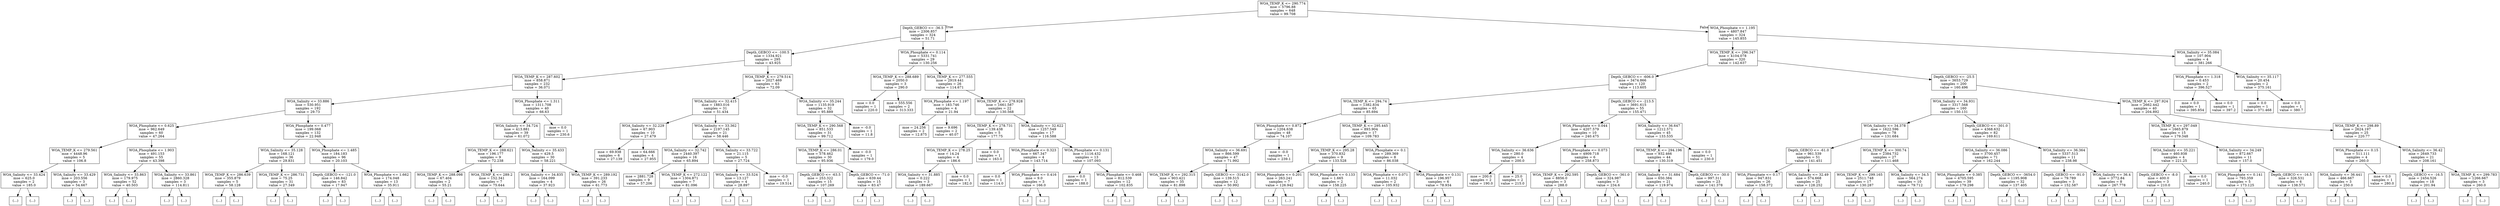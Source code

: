digraph Tree {
node [shape=box] ;
0 [label="WOA_TEMP_K <= 290.774\nmse = 5796.88\nsamples = 648\nvalue = 99.708"] ;
1 [label="Depth_GEBCO <= -36.5\nmse = 2306.857\nsamples = 324\nvalue = 51.71"] ;
0 -> 1 [labeldistance=2.5, labelangle=45, headlabel="True"] ;
2 [label="Depth_GEBCO <= -100.5\nmse = 1334.921\nsamples = 295\nvalue = 43.925"] ;
1 -> 2 ;
3 [label="WOA_TEMP_K <= 287.602\nmse = 858.871\nsamples = 232\nvalue = 36.071"] ;
2 -> 3 ;
4 [label="WOA_Salinity <= 33.886\nmse = 530.951\nsamples = 192\nvalue = 29.73"] ;
3 -> 4 ;
5 [label="WOA_Phosphate <= 0.625\nmse = 962.649\nsamples = 60\nvalue = 47.264"] ;
4 -> 5 ;
6 [label="WOA_TEMP_K <= 279.561\nmse = 4448.96\nsamples = 5\nvalue = 106.8"] ;
5 -> 6 ;
7 [label="WOA_Salinity <= 33.424\nmse = 625.0\nsamples = 2\nvalue = 185.0"] ;
6 -> 7 ;
8 [label="(...)"] ;
7 -> 8 ;
9 [label="(...)"] ;
7 -> 9 ;
10 [label="WOA_Salinity <= 33.429\nmse = 203.556\nsamples = 3\nvalue = 54.667"] ;
6 -> 10 ;
11 [label="(...)"] ;
10 -> 11 ;
12 [label="(...)"] ;
10 -> 12 ;
15 [label="WOA_Phosphate <= 1.903\nmse = 491.153\nsamples = 55\nvalue = 43.398"] ;
5 -> 15 ;
16 [label="WOA_Salinity <= 33.863\nmse = 179.975\nsamples = 52\nvalue = 40.503"] ;
15 -> 16 ;
17 [label="(...)"] ;
16 -> 17 ;
100 [label="(...)"] ;
16 -> 100 ;
107 [label="WOA_Salinity <= 33.861\nmse = 2860.328\nsamples = 3\nvalue = 114.811"] ;
15 -> 107 ;
108 [label="(...)"] ;
107 -> 108 ;
109 [label="(...)"] ;
107 -> 109 ;
112 [label="WOA_Phosphate <= 0.477\nmse = 199.068\nsamples = 132\nvalue = 22.948"] ;
4 -> 112 ;
113 [label="WOA_Salinity <= 35.128\nmse = 168.121\nsamples = 36\nvalue = 29.831"] ;
112 -> 113 ;
114 [label="WOA_TEMP_K <= 286.639\nmse = 355.879\nsamples = 5\nvalue = 58.128"] ;
113 -> 114 ;
115 [label="(...)"] ;
114 -> 115 ;
120 [label="(...)"] ;
114 -> 120 ;
123 [label="WOA_TEMP_K <= 286.731\nmse = 75.25\nsamples = 31\nvalue = 27.349"] ;
113 -> 123 ;
124 [label="(...)"] ;
123 -> 124 ;
149 [label="(...)"] ;
123 -> 149 ;
156 [label="WOA_Phosphate <= 1.485\nmse = 184.183\nsamples = 96\nvalue = 20.103"] ;
112 -> 156 ;
157 [label="Depth_GEBCO <= -121.0\nmse = 146.842\nsamples = 83\nvalue = 17.947"] ;
156 -> 157 ;
158 [label="(...)"] ;
157 -> 158 ;
261 [label="(...)"] ;
157 -> 261 ;
264 [label="WOA_Phosphate <= 1.662\nmse = 174.048\nsamples = 13\nvalue = 35.911"] ;
156 -> 264 ;
265 [label="(...)"] ;
264 -> 265 ;
274 [label="(...)"] ;
264 -> 274 ;
289 [label="WOA_Phosphate <= 1.311\nmse = 1311.708\nsamples = 40\nvalue = 66.63"] ;
3 -> 289 ;
290 [label="WOA_Salinity <= 34.724\nmse = 413.881\nsamples = 39\nvalue = 61.072"] ;
289 -> 290 ;
291 [label="WOA_TEMP_K <= 288.621\nmse = 196.177\nsamples = 9\nvalue = 72.238"] ;
290 -> 291 ;
292 [label="WOA_TEMP_K <= 288.098\nmse = 67.404\nsamples = 2\nvalue = 55.21"] ;
291 -> 292 ;
293 [label="(...)"] ;
292 -> 293 ;
294 [label="(...)"] ;
292 -> 294 ;
295 [label="WOA_TEMP_K <= 289.2\nmse = 152.341\nsamples = 7\nvalue = 75.644"] ;
291 -> 295 ;
296 [label="(...)"] ;
295 -> 296 ;
299 [label="(...)"] ;
295 -> 299 ;
304 [label="WOA_Salinity <= 35.433\nmse = 429.5\nsamples = 30\nvalue = 58.221"] ;
290 -> 304 ;
305 [label="WOA_Salinity <= 34.835\nmse = 164.099\nsamples = 4\nvalue = 37.923"] ;
304 -> 305 ;
306 [label="(...)"] ;
305 -> 306 ;
307 [label="(...)"] ;
305 -> 307 ;
312 [label="WOA_TEMP_K <= 289.192\nmse = 391.233\nsamples = 26\nvalue = 61.773"] ;
304 -> 312 ;
313 [label="(...)"] ;
312 -> 313 ;
328 [label="(...)"] ;
312 -> 328 ;
357 [label="mse = 0.0\nsamples = 1\nvalue = 230.6"] ;
289 -> 357 ;
358 [label="WOA_TEMP_K <= 279.514\nmse = 2027.469\nsamples = 63\nvalue = 72.09"] ;
2 -> 358 ;
359 [label="WOA_Salinity <= 32.415\nmse = 1883.016\nsamples = 31\nvalue = 51.434"] ;
358 -> 359 ;
360 [label="WOA_Salinity <= 32.229\nmse = 67.903\nsamples = 10\nvalue = 27.479"] ;
359 -> 360 ;
361 [label="mse = 69.938\nsamples = 6\nvalue = 27.139"] ;
360 -> 361 ;
362 [label="mse = 64.666\nsamples = 4\nvalue = 27.955"] ;
360 -> 362 ;
363 [label="WOA_Salinity <= 33.362\nmse = 2197.145\nsamples = 21\nvalue = 58.446"] ;
359 -> 363 ;
364 [label="WOA_Salinity <= 32.742\nmse = 2440.397\nsamples = 16\nvalue = 65.894"] ;
363 -> 364 ;
365 [label="mse = 2881.728\nsamples = 9\nvalue = 57.206"] ;
364 -> 365 ;
366 [label="WOA_TEMP_K <= 272.122\nmse = 1304.871\nsamples = 7\nvalue = 81.096"] ;
364 -> 366 ;
367 [label="(...)"] ;
366 -> 367 ;
370 [label="(...)"] ;
366 -> 370 ;
371 [label="WOA_Salinity <= 33.722\nmse = 21.115\nsamples = 5\nvalue = 27.724"] ;
363 -> 371 ;
372 [label="WOA_Salinity <= 33.524\nmse = 13.127\nsamples = 4\nvalue = 28.897"] ;
371 -> 372 ;
373 [label="(...)"] ;
372 -> 373 ;
374 [label="(...)"] ;
372 -> 374 ;
377 [label="mse = -0.0\nsamples = 1\nvalue = 19.514"] ;
371 -> 377 ;
378 [label="WOA_Salinity <= 35.244\nmse = 1135.919\nsamples = 32\nvalue = 95.889"] ;
358 -> 378 ;
379 [label="WOA_TEMP_K <= 290.568\nmse = 851.533\nsamples = 31\nvalue = 99.712"] ;
378 -> 379 ;
380 [label="WOA_TEMP_K <= 286.01\nmse = 578.462\nsamples = 30\nvalue = 95.936"] ;
379 -> 380 ;
381 [label="Depth_GEBCO <= -63.5\nmse = 253.322\nsamples = 15\nvalue = 107.269"] ;
380 -> 381 ;
382 [label="(...)"] ;
381 -> 382 ;
391 [label="(...)"] ;
381 -> 391 ;
404 [label="Depth_GEBCO <= -71.0\nmse = 639.44\nsamples = 15\nvalue = 83.47"] ;
380 -> 404 ;
405 [label="(...)"] ;
404 -> 405 ;
406 [label="(...)"] ;
404 -> 406 ;
431 [label="mse = -0.0\nsamples = 1\nvalue = 179.0"] ;
379 -> 431 ;
432 [label="mse = -0.0\nsamples = 1\nvalue = 11.8"] ;
378 -> 432 ;
433 [label="WOA_Phosphate <= 0.114\nmse = 5331.741\nsamples = 29\nvalue = 130.256"] ;
1 -> 433 ;
434 [label="WOA_TEMP_K <= 288.689\nmse = 2050.0\nsamples = 3\nvalue = 290.0"] ;
433 -> 434 ;
435 [label="mse = 0.0\nsamples = 1\nvalue = 220.0"] ;
434 -> 435 ;
436 [label="mse = 555.556\nsamples = 2\nvalue = 313.333"] ;
434 -> 436 ;
437 [label="WOA_TEMP_K <= 277.555\nmse = 2919.441\nsamples = 26\nvalue = 114.671"] ;
433 -> 437 ;
438 [label="WOA_Phosphate <= 1.197\nmse = 183.746\nsamples = 4\nvalue = 21.94"] ;
437 -> 438 ;
439 [label="mse = 24.256\nsamples = 2\nvalue = 12.875"] ;
438 -> 439 ;
440 [label="mse = 9.696\nsamples = 2\nvalue = 40.07"] ;
438 -> 440 ;
441 [label="WOA_TEMP_K <= 278.928\nmse = 1661.587\nsamples = 22\nvalue = 130.568"] ;
437 -> 441 ;
442 [label="WOA_TEMP_K <= 278.731\nmse = 139.438\nsamples = 5\nvalue = 177.75"] ;
441 -> 442 ;
443 [label="WOA_TEMP_K <= 278.25\nmse = 14.24\nsamples = 4\nvalue = 186.6"] ;
442 -> 443 ;
444 [label="WOA_Salinity <= 31.885\nmse = 0.222\nsamples = 3\nvalue = 189.667"] ;
443 -> 444 ;
445 [label="(...)"] ;
444 -> 445 ;
446 [label="(...)"] ;
444 -> 446 ;
447 [label="mse = 0.0\nsamples = 1\nvalue = 182.0"] ;
443 -> 447 ;
448 [label="mse = 0.0\nsamples = 1\nvalue = 163.0"] ;
442 -> 448 ;
449 [label="WOA_Salinity <= 32.622\nmse = 1257.549\nsamples = 17\nvalue = 116.588"] ;
441 -> 449 ;
450 [label="WOA_Phosphate <= 0.323\nmse = 667.347\nsamples = 4\nvalue = 143.714"] ;
449 -> 450 ;
451 [label="mse = 0.0\nsamples = 1\nvalue = 114.0"] ;
450 -> 451 ;
452 [label="WOA_Phosphate <= 0.416\nmse = 9.0\nsamples = 3\nvalue = 166.0"] ;
450 -> 452 ;
453 [label="(...)"] ;
452 -> 453 ;
454 [label="(...)"] ;
452 -> 454 ;
455 [label="WOA_Phosphate <= 0.131\nmse = 1116.432\nsamples = 13\nvalue = 107.093"] ;
449 -> 455 ;
456 [label="mse = 0.0\nsamples = 1\nvalue = 188.0"] ;
455 -> 456 ;
457 [label="WOA_Phosphate <= 0.468\nmse = 812.539\nsamples = 12\nvalue = 102.835"] ;
455 -> 457 ;
458 [label="(...)"] ;
457 -> 458 ;
473 [label="(...)"] ;
457 -> 473 ;
480 [label="WOA_Phosphate <= 1.195\nmse = 4807.847\nsamples = 324\nvalue = 145.855"] ;
0 -> 480 [labeldistance=2.5, labelangle=-45, headlabel="False"] ;
481 [label="WOA_TEMP_K <= 296.347\nmse = 4104.078\nsamples = 320\nvalue = 142.637"] ;
480 -> 481 ;
482 [label="Depth_GEBCO <= -606.0\nmse = 3474.866\nsamples = 120\nvalue = 113.605"] ;
481 -> 482 ;
483 [label="WOA_TEMP_K <= 294.74\nmse = 1382.834\nsamples = 65\nvalue = 85.694"] ;
482 -> 483 ;
484 [label="WOA_Phosphate <= 0.872\nmse = 1204.638\nsamples = 48\nvalue = 74.107"] ;
483 -> 484 ;
485 [label="WOA_Salinity <= 36.691\nmse = 866.599\nsamples = 47\nvalue = 71.992"] ;
484 -> 485 ;
486 [label="WOA_TEMP_K <= 292.315\nmse = 903.421\nsamples = 35\nvalue = 81.898"] ;
485 -> 486 ;
487 [label="(...)"] ;
486 -> 487 ;
514 [label="(...)"] ;
486 -> 514 ;
551 [label="Depth_GEBCO <= -3142.0\nmse = 139.515\nsamples = 12\nvalue = 50.992"] ;
485 -> 551 ;
552 [label="(...)"] ;
551 -> 552 ;
563 [label="(...)"] ;
551 -> 563 ;
570 [label="mse = -0.0\nsamples = 1\nvalue = 239.1"] ;
484 -> 570 ;
571 [label="WOA_TEMP_K <= 295.445\nmse = 893.904\nsamples = 17\nvalue = 109.783"] ;
483 -> 571 ;
572 [label="WOA_TEMP_K <= 295.28\nmse = 370.832\nsamples = 9\nvalue = 133.528"] ;
571 -> 572 ;
573 [label="WOA_Phosphate <= 0.201\nmse = 263.241\nsamples = 7\nvalue = 126.942"] ;
572 -> 573 ;
574 [label="(...)"] ;
573 -> 574 ;
579 [label="(...)"] ;
573 -> 579 ;
586 [label="WOA_Phosphate <= 0.133\nmse = 1.665\nsamples = 2\nvalue = 158.225"] ;
572 -> 586 ;
587 [label="(...)"] ;
586 -> 587 ;
588 [label="(...)"] ;
586 -> 588 ;
589 [label="WOA_Phosphate <= 0.1\nmse = 289.369\nsamples = 8\nvalue = 86.038"] ;
571 -> 589 ;
590 [label="WOA_Phosphate <= 0.071\nmse = 11.032\nsamples = 2\nvalue = 105.932"] ;
589 -> 590 ;
591 [label="(...)"] ;
590 -> 591 ;
592 [label="(...)"] ;
590 -> 592 ;
593 [label="WOA_Phosphate <= 0.131\nmse = 196.957\nsamples = 6\nvalue = 78.934"] ;
589 -> 593 ;
594 [label="(...)"] ;
593 -> 594 ;
599 [label="(...)"] ;
593 -> 599 ;
604 [label="Depth_GEBCO <= -213.5\nmse = 3691.615\nsamples = 55\nvalue = 155.471"] ;
482 -> 604 ;
605 [label="WOA_Phosphate <= 0.044\nmse = 4207.579\nsamples = 10\nvalue = 240.475"] ;
604 -> 605 ;
606 [label="WOA_Salinity <= 36.636\nmse = 280.0\nsamples = 4\nvalue = 200.0"] ;
605 -> 606 ;
607 [label="mse = 200.0\nsamples = 2\nvalue = 190.0"] ;
606 -> 607 ;
608 [label="mse = 25.0\nsamples = 2\nvalue = 215.0"] ;
606 -> 608 ;
609 [label="WOA_Phosphate <= 0.073\nmse = 4909.718\nsamples = 6\nvalue = 258.873"] ;
605 -> 609 ;
610 [label="WOA_TEMP_K <= 292.595\nmse = 8856.0\nsamples = 3\nvalue = 288.0"] ;
609 -> 610 ;
611 [label="(...)"] ;
610 -> 611 ;
612 [label="(...)"] ;
610 -> 612 ;
613 [label="Depth_GEBCO <= -361.0\nmse = 324.987\nsamples = 3\nvalue = 234.6"] ;
609 -> 613 ;
614 [label="(...)"] ;
613 -> 614 ;
615 [label="(...)"] ;
613 -> 615 ;
616 [label="WOA_Salinity <= 36.647\nmse = 1212.571\nsamples = 45\nvalue = 133.535"] ;
604 -> 616 ;
617 [label="WOA_TEMP_K <= 294.196\nmse = 932.466\nsamples = 44\nvalue = 130.319"] ;
616 -> 617 ;
618 [label="WOA_Salinity <= 31.684\nmse = 650.384\nsamples = 21\nvalue = 119.974"] ;
617 -> 618 ;
619 [label="(...)"] ;
618 -> 619 ;
626 [label="(...)"] ;
618 -> 626 ;
645 [label="Depth_GEBCO <= -30.0\nmse = 997.311\nsamples = 23\nvalue = 141.378"] ;
617 -> 645 ;
646 [label="(...)"] ;
645 -> 646 ;
669 [label="(...)"] ;
645 -> 669 ;
672 [label="mse = 0.0\nsamples = 1\nvalue = 230.0"] ;
616 -> 672 ;
673 [label="Depth_GEBCO <= -25.5\nmse = 3653.729\nsamples = 200\nvalue = 160.496"] ;
481 -> 673 ;
674 [label="WOA_Salinity <= 34.931\nmse = 3317.568\nsamples = 160\nvalue = 150.131"] ;
673 -> 674 ;
675 [label="WOA_Salinity <= 34.378\nmse = 1622.596\nsamples = 78\nvalue = 131.684"] ;
674 -> 675 ;
676 [label="Depth_GEBCO <= -61.0\nmse = 961.539\nsamples = 51\nvalue = 141.451"] ;
675 -> 676 ;
677 [label="WOA_Phosphate <= 0.17\nmse = 947.831\nsamples = 26\nvalue = 158.372"] ;
676 -> 677 ;
678 [label="(...)"] ;
677 -> 678 ;
701 [label="(...)"] ;
677 -> 701 ;
716 [label="WOA_Salinity <= 32.49\nmse = 574.668\nsamples = 25\nvalue = 128.252"] ;
676 -> 716 ;
717 [label="(...)"] ;
716 -> 717 ;
718 [label="(...)"] ;
716 -> 718 ;
749 [label="WOA_TEMP_K <= 300.74\nmse = 2384.732\nsamples = 27\nvalue = 111.468"] ;
675 -> 749 ;
750 [label="WOA_TEMP_K <= 299.165\nmse = 2511.748\nsamples = 17\nvalue = 130.287"] ;
749 -> 750 ;
751 [label="(...)"] ;
750 -> 751 ;
760 [label="(...)"] ;
750 -> 760 ;
779 [label="WOA_Salinity <= 34.5\nmse = 564.274\nsamples = 10\nvalue = 79.712"] ;
749 -> 779 ;
780 [label="(...)"] ;
779 -> 780 ;
789 [label="(...)"] ;
779 -> 789 ;
798 [label="Depth_GEBCO <= -301.0\nmse = 4368.632\nsamples = 82\nvalue = 169.611"] ;
674 -> 798 ;
799 [label="WOA_Salinity <= 36.086\nmse = 3700.457\nsamples = 71\nvalue = 162.244"] ;
798 -> 799 ;
800 [label="WOA_Phosphate <= 0.385\nmse = 4705.595\nsamples = 39\nvalue = 179.298"] ;
799 -> 800 ;
801 [label="(...)"] ;
800 -> 801 ;
866 [label="(...)"] ;
800 -> 866 ;
877 [label="Depth_GEBCO <= -3654.0\nmse = 1195.908\nsamples = 32\nvalue = 137.405"] ;
799 -> 877 ;
878 [label="(...)"] ;
877 -> 878 ;
913 [label="(...)"] ;
877 -> 913 ;
932 [label="WOA_Salinity <= 36.364\nmse = 5337.513\nsamples = 11\nvalue = 238.98"] ;
798 -> 932 ;
933 [label="Depth_GEBCO <= -91.0\nmse = 79.789\nsamples = 3\nvalue = 152.587"] ;
932 -> 933 ;
934 [label="(...)"] ;
933 -> 934 ;
935 [label="(...)"] ;
933 -> 935 ;
936 [label="WOA_Salinity <= 36.4\nmse = 3772.84\nsamples = 8\nvalue = 267.778"] ;
932 -> 936 ;
937 [label="(...)"] ;
936 -> 937 ;
938 [label="(...)"] ;
936 -> 938 ;
945 [label="WOA_TEMP_K <= 297.924\nmse = 2662.442\nsamples = 40\nvalue = 204.892"] ;
673 -> 945 ;
946 [label="WOA_TEMP_K <= 297.049\nmse = 1665.879\nsamples = 15\nvalue = 179.348"] ;
945 -> 946 ;
947 [label="WOA_Salinity <= 35.221\nmse = 460.938\nsamples = 4\nvalue = 221.25"] ;
946 -> 947 ;
948 [label="Depth_GEBCO <= -8.0\nmse = 400.0\nsamples = 3\nvalue = 210.0"] ;
947 -> 948 ;
949 [label="(...)"] ;
948 -> 949 ;
950 [label="(...)"] ;
948 -> 950 ;
951 [label="mse = 0.0\nsamples = 1\nvalue = 240.0"] ;
947 -> 951 ;
952 [label="WOA_Salinity <= 34.249\nmse = 872.667\nsamples = 11\nvalue = 157.0"] ;
946 -> 952 ;
953 [label="WOA_Phosphate <= 0.141\nmse = 793.359\nsamples = 5\nvalue = 173.125"] ;
952 -> 953 ;
954 [label="(...)"] ;
953 -> 954 ;
955 [label="(...)"] ;
953 -> 955 ;
956 [label="Depth_GEBCO <= -16.5\nmse = 326.531\nsamples = 6\nvalue = 138.571"] ;
952 -> 956 ;
957 [label="(...)"] ;
956 -> 957 ;
960 [label="(...)"] ;
956 -> 960 ;
961 [label="WOA_TEMP_K <= 298.89\nmse = 2624.197\nsamples = 25\nvalue = 220.77"] ;
945 -> 961 ;
962 [label="WOA_Phosphate <= 0.15\nmse = 511.111\nsamples = 4\nvalue = 260.0"] ;
961 -> 962 ;
963 [label="WOA_Salinity <= 36.441\nmse = 466.667\nsamples = 3\nvalue = 250.0"] ;
962 -> 963 ;
964 [label="(...)"] ;
963 -> 964 ;
965 [label="(...)"] ;
963 -> 965 ;
966 [label="mse = 0.0\nsamples = 1\nvalue = 280.0"] ;
962 -> 966 ;
967 [label="WOA_Salinity <= 36.42\nmse = 2649.733\nsamples = 21\nvalue = 208.161"] ;
961 -> 967 ;
968 [label="Depth_GEBCO <= -16.5\nmse = 2454.526\nsamples = 18\nvalue = 201.94"] ;
967 -> 968 ;
969 [label="(...)"] ;
968 -> 969 ;
976 [label="(...)"] ;
968 -> 976 ;
987 [label="WOA_TEMP_K <= 299.783\nmse = 1266.667\nsamples = 3\nvalue = 260.0"] ;
967 -> 987 ;
988 [label="(...)"] ;
987 -> 988 ;
989 [label="(...)"] ;
987 -> 989 ;
990 [label="WOA_Salinity <= 35.084\nmse = 107.904\nsamples = 4\nvalue = 381.266"] ;
480 -> 990 ;
991 [label="WOA_Phosphate <= 1.318\nmse = 0.453\nsamples = 2\nvalue = 396.527"] ;
990 -> 991 ;
992 [label="mse = 0.0\nsamples = 1\nvalue = 395.854"] ;
991 -> 992 ;
993 [label="mse = 0.0\nsamples = 1\nvalue = 397.2"] ;
991 -> 993 ;
994 [label="WOA_Salinity <= 35.117\nmse = 20.454\nsamples = 2\nvalue = 375.161"] ;
990 -> 994 ;
995 [label="mse = 0.0\nsamples = 1\nvalue = 371.468"] ;
994 -> 995 ;
996 [label="mse = 0.0\nsamples = 1\nvalue = 380.7"] ;
994 -> 996 ;
}